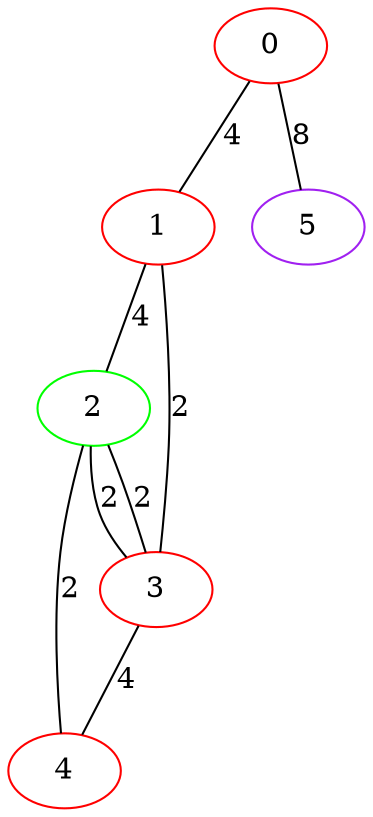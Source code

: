graph "" {
0 [color=red, weight=1];
1 [color=red, weight=1];
2 [color=green, weight=2];
3 [color=red, weight=1];
4 [color=red, weight=1];
5 [color=purple, weight=4];
0 -- 1  [key=0, label=4];
0 -- 5  [key=0, label=8];
1 -- 2  [key=0, label=4];
1 -- 3  [key=0, label=2];
2 -- 3  [key=0, label=2];
2 -- 3  [key=1, label=2];
2 -- 4  [key=0, label=2];
3 -- 4  [key=0, label=4];
}

